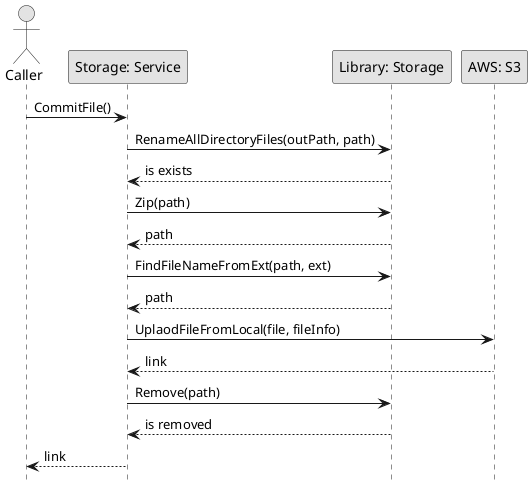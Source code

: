 @startuml CommitFile

skinparam Monochrome true
skinparam Shadowing false
hide footbox

actor Caller
participant "Storage: Service" as StorageService
participant "Library: Storage" as StorageLib
participant "AWS: S3" as S3

Caller->StorageService: CommitFile()
StorageService->StorageLib: RenameAllDirectoryFiles(outPath, path)
StorageLib-->StorageService: is exists
StorageService->StorageLib: Zip(path)
StorageLib-->StorageService: path
StorageService->StorageLib: FindFileNameFromExt(path, ext)
StorageLib-->StorageService: path
StorageService->S3: UplaodFileFromLocal(file, fileInfo)
S3-->StorageService: link
StorageService->StorageLib: Remove(path)
StorageLib-->StorageService: is removed
StorageService-->Caller: link

@enduml